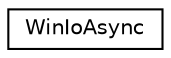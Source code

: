 digraph "Graphical Class Hierarchy"
{
 // LATEX_PDF_SIZE
  edge [fontname="Helvetica",fontsize="10",labelfontname="Helvetica",labelfontsize="10"];
  node [fontname="Helvetica",fontsize="10",shape=record];
  rankdir="LR";
  Node0 [label="WinIoAsync",height=0.2,width=0.4,color="black", fillcolor="white", style="filled",URL="$classWinIoAsync.html",tooltip=" "];
}
